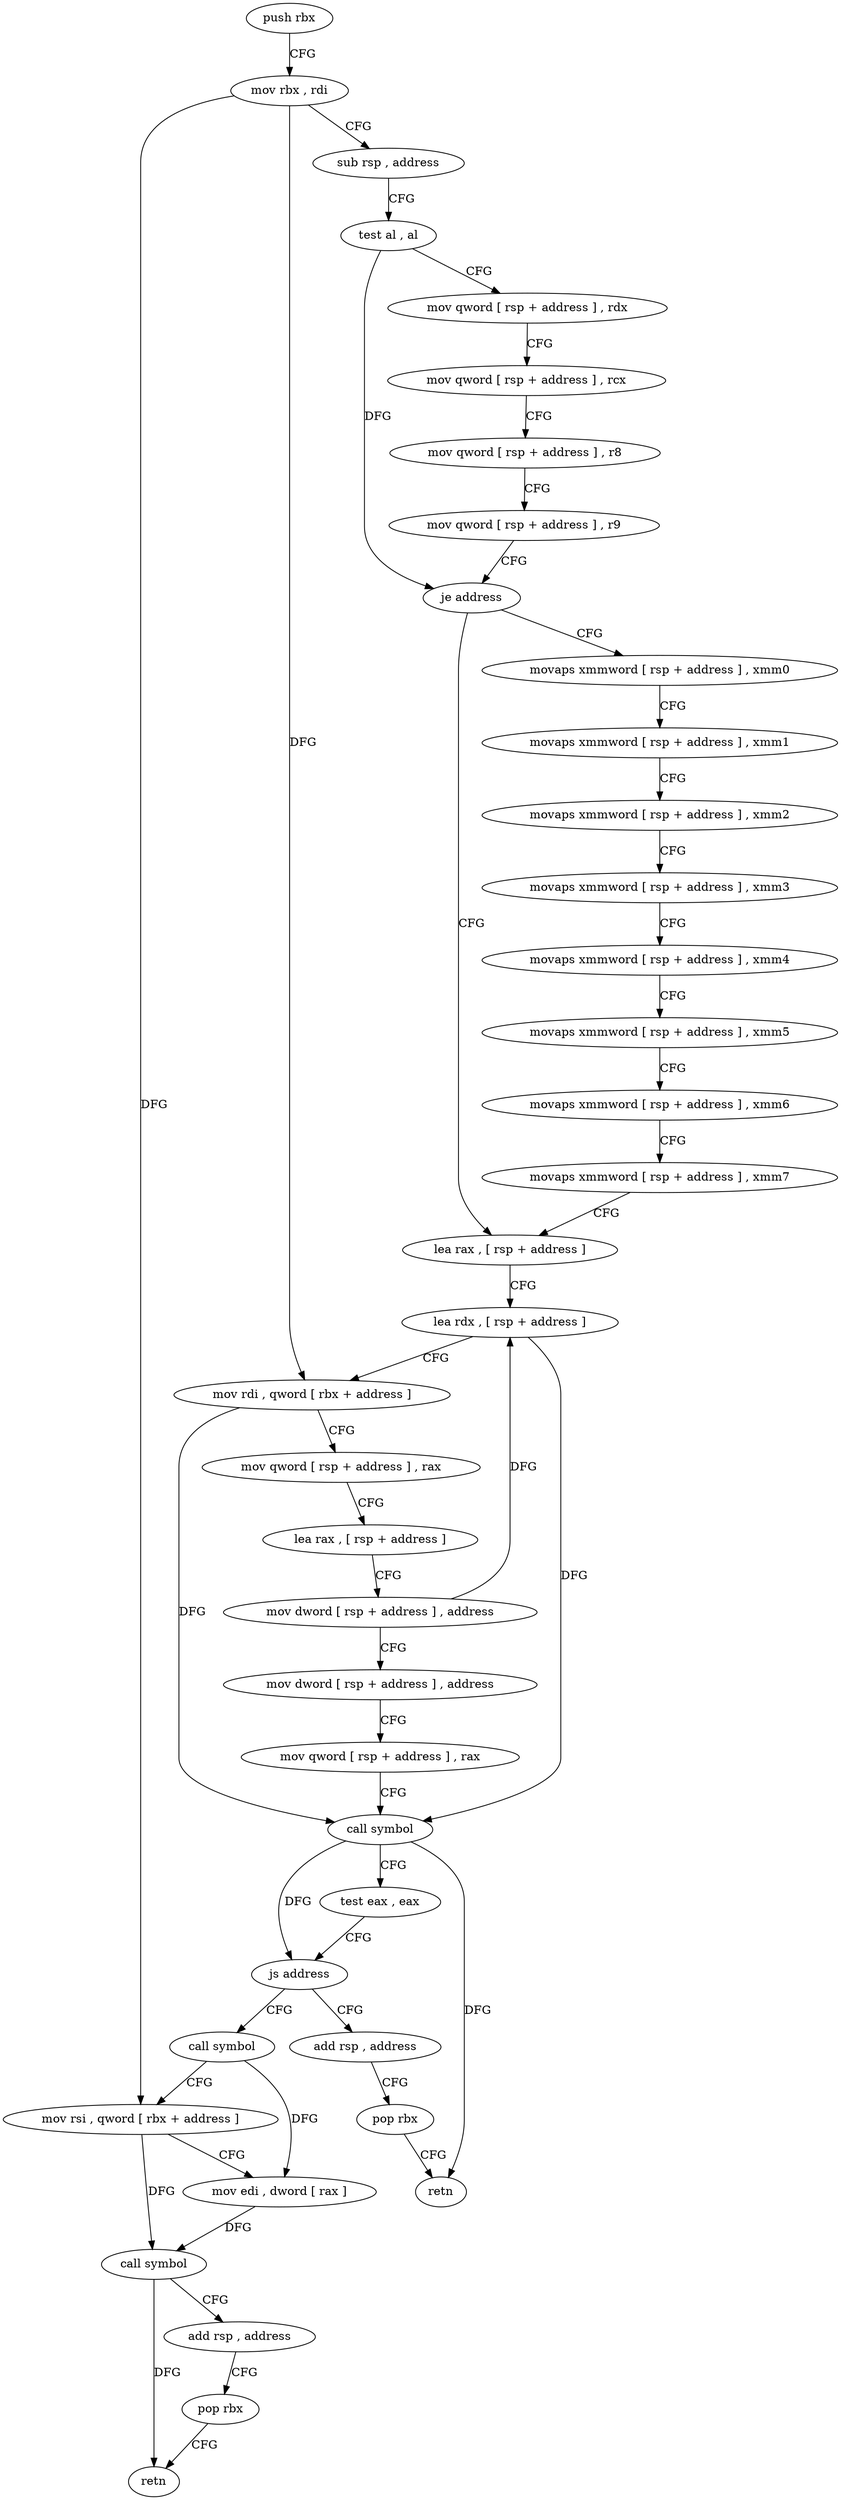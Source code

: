 digraph "func" {
"4237744" [label = "push rbx" ]
"4237745" [label = "mov rbx , rdi" ]
"4237748" [label = "sub rsp , address" ]
"4237755" [label = "test al , al" ]
"4237757" [label = "mov qword [ rsp + address ] , rdx" ]
"4237762" [label = "mov qword [ rsp + address ] , rcx" ]
"4237767" [label = "mov qword [ rsp + address ] , r8" ]
"4237772" [label = "mov qword [ rsp + address ] , r9" ]
"4237777" [label = "je address" ]
"4237834" [label = "lea rax , [ rsp + address ]" ]
"4237779" [label = "movaps xmmword [ rsp + address ] , xmm0" ]
"4237842" [label = "lea rdx , [ rsp + address ]" ]
"4237847" [label = "mov rdi , qword [ rbx + address ]" ]
"4237851" [label = "mov qword [ rsp + address ] , rax" ]
"4237856" [label = "lea rax , [ rsp + address ]" ]
"4237861" [label = "mov dword [ rsp + address ] , address" ]
"4237869" [label = "mov dword [ rsp + address ] , address" ]
"4237877" [label = "mov qword [ rsp + address ] , rax" ]
"4237882" [label = "call symbol" ]
"4237887" [label = "test eax , eax" ]
"4237889" [label = "js address" ]
"4237904" [label = "call symbol" ]
"4237891" [label = "add rsp , address" ]
"4237784" [label = "movaps xmmword [ rsp + address ] , xmm1" ]
"4237789" [label = "movaps xmmword [ rsp + address ] , xmm2" ]
"4237794" [label = "movaps xmmword [ rsp + address ] , xmm3" ]
"4237802" [label = "movaps xmmword [ rsp + address ] , xmm4" ]
"4237810" [label = "movaps xmmword [ rsp + address ] , xmm5" ]
"4237818" [label = "movaps xmmword [ rsp + address ] , xmm6" ]
"4237826" [label = "movaps xmmword [ rsp + address ] , xmm7" ]
"4237909" [label = "mov rsi , qword [ rbx + address ]" ]
"4237913" [label = "mov edi , dword [ rax ]" ]
"4237915" [label = "call symbol" ]
"4237920" [label = "add rsp , address" ]
"4237927" [label = "pop rbx" ]
"4237928" [label = "retn" ]
"4237898" [label = "pop rbx" ]
"4237899" [label = "retn" ]
"4237744" -> "4237745" [ label = "CFG" ]
"4237745" -> "4237748" [ label = "CFG" ]
"4237745" -> "4237847" [ label = "DFG" ]
"4237745" -> "4237909" [ label = "DFG" ]
"4237748" -> "4237755" [ label = "CFG" ]
"4237755" -> "4237757" [ label = "CFG" ]
"4237755" -> "4237777" [ label = "DFG" ]
"4237757" -> "4237762" [ label = "CFG" ]
"4237762" -> "4237767" [ label = "CFG" ]
"4237767" -> "4237772" [ label = "CFG" ]
"4237772" -> "4237777" [ label = "CFG" ]
"4237777" -> "4237834" [ label = "CFG" ]
"4237777" -> "4237779" [ label = "CFG" ]
"4237834" -> "4237842" [ label = "CFG" ]
"4237779" -> "4237784" [ label = "CFG" ]
"4237842" -> "4237847" [ label = "CFG" ]
"4237842" -> "4237882" [ label = "DFG" ]
"4237847" -> "4237851" [ label = "CFG" ]
"4237847" -> "4237882" [ label = "DFG" ]
"4237851" -> "4237856" [ label = "CFG" ]
"4237856" -> "4237861" [ label = "CFG" ]
"4237861" -> "4237869" [ label = "CFG" ]
"4237861" -> "4237842" [ label = "DFG" ]
"4237869" -> "4237877" [ label = "CFG" ]
"4237877" -> "4237882" [ label = "CFG" ]
"4237882" -> "4237887" [ label = "CFG" ]
"4237882" -> "4237889" [ label = "DFG" ]
"4237882" -> "4237899" [ label = "DFG" ]
"4237887" -> "4237889" [ label = "CFG" ]
"4237889" -> "4237904" [ label = "CFG" ]
"4237889" -> "4237891" [ label = "CFG" ]
"4237904" -> "4237909" [ label = "CFG" ]
"4237904" -> "4237913" [ label = "DFG" ]
"4237891" -> "4237898" [ label = "CFG" ]
"4237784" -> "4237789" [ label = "CFG" ]
"4237789" -> "4237794" [ label = "CFG" ]
"4237794" -> "4237802" [ label = "CFG" ]
"4237802" -> "4237810" [ label = "CFG" ]
"4237810" -> "4237818" [ label = "CFG" ]
"4237818" -> "4237826" [ label = "CFG" ]
"4237826" -> "4237834" [ label = "CFG" ]
"4237909" -> "4237913" [ label = "CFG" ]
"4237909" -> "4237915" [ label = "DFG" ]
"4237913" -> "4237915" [ label = "DFG" ]
"4237915" -> "4237920" [ label = "CFG" ]
"4237915" -> "4237928" [ label = "DFG" ]
"4237920" -> "4237927" [ label = "CFG" ]
"4237927" -> "4237928" [ label = "CFG" ]
"4237898" -> "4237899" [ label = "CFG" ]
}
